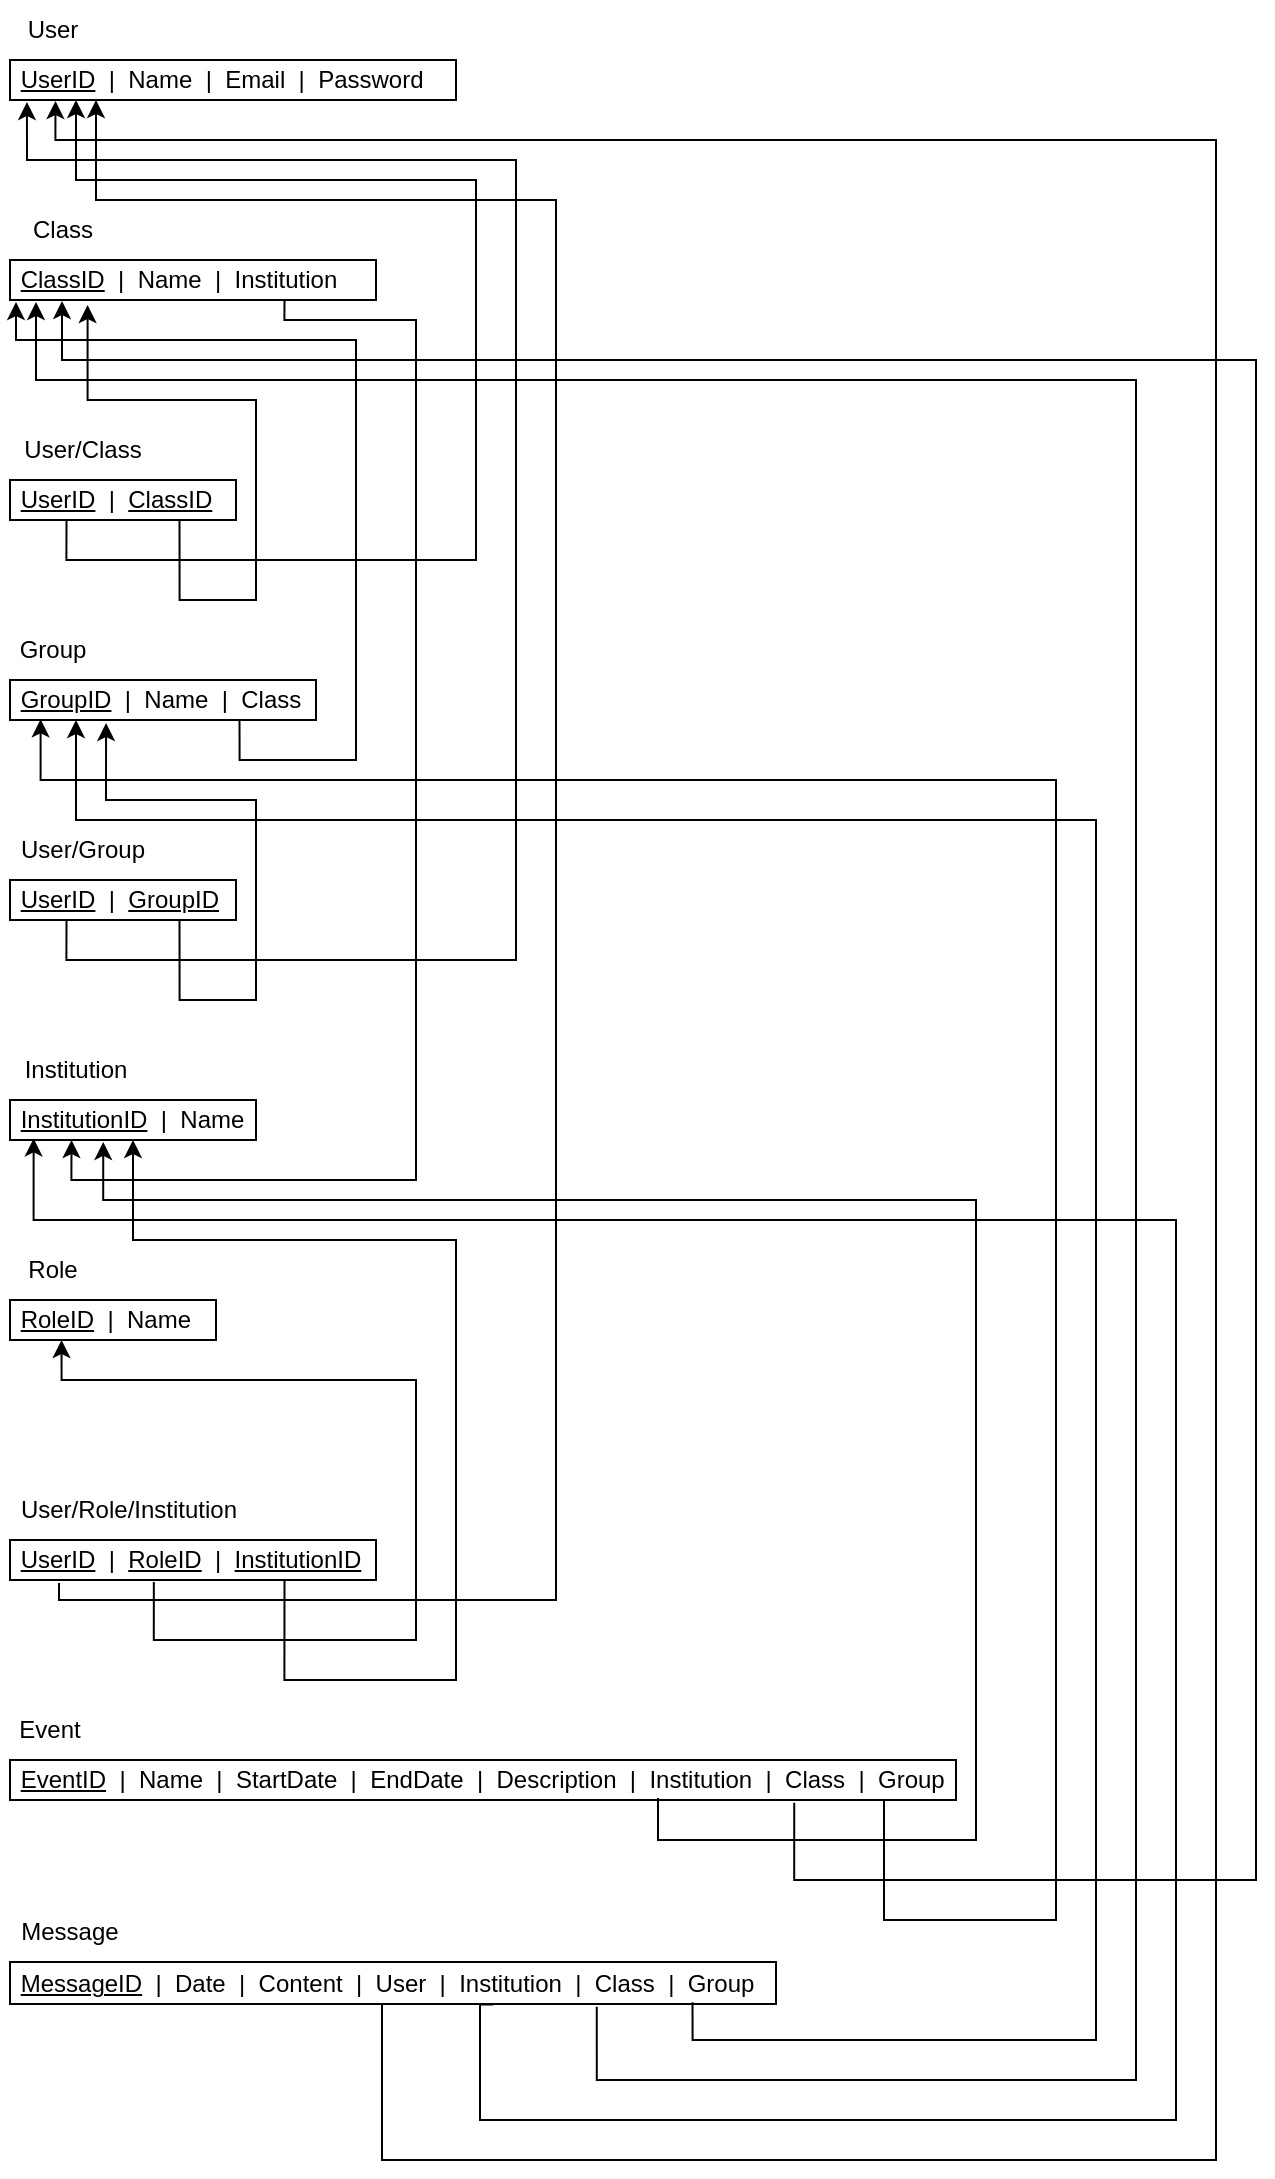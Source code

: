 <mxfile version="22.0.8" type="device">
  <diagram name="Página-1" id="19Zhi5O5k8DgSj4-5h5B">
    <mxGraphModel dx="1564" dy="1476" grid="1" gridSize="10" guides="1" tooltips="1" connect="1" arrows="1" fold="1" page="1" pageScale="1" pageWidth="827" pageHeight="1169" math="0" shadow="0">
      <root>
        <mxCell id="0" />
        <mxCell id="1" parent="0" />
        <mxCell id="JPVbqZkW42GB4A-IHccY-2" value="&amp;nbsp;&lt;u&gt;GroupID&lt;/u&gt;&amp;nbsp; |&amp;nbsp; Name&amp;nbsp; |&amp;nbsp; Class " style="rounded=0;whiteSpace=wrap;html=1;align=left;" parent="1" vertex="1">
          <mxGeometry x="-563" y="320" width="153" height="20" as="geometry" />
        </mxCell>
        <mxCell id="JPVbqZkW42GB4A-IHccY-3" value="Group" style="text;html=1;strokeColor=none;fillColor=none;align=center;verticalAlign=middle;whiteSpace=wrap;rounded=0;" parent="1" vertex="1">
          <mxGeometry x="-563" y="290" width="43" height="30" as="geometry" />
        </mxCell>
        <mxCell id="JPVbqZkW42GB4A-IHccY-4" value="&amp;nbsp;&lt;u&gt;InstitutionID&lt;/u&gt;&amp;nbsp; |&amp;nbsp; Name&amp;nbsp; " style="rounded=0;whiteSpace=wrap;html=1;align=left;" parent="1" vertex="1">
          <mxGeometry x="-563" y="530" width="123" height="20" as="geometry" />
        </mxCell>
        <mxCell id="JPVbqZkW42GB4A-IHccY-5" value="Institution" style="text;html=1;strokeColor=none;fillColor=none;align=center;verticalAlign=middle;whiteSpace=wrap;rounded=0;" parent="1" vertex="1">
          <mxGeometry x="-560.5" y="500" width="60" height="30" as="geometry" />
        </mxCell>
        <mxCell id="JPVbqZkW42GB4A-IHccY-6" value="&amp;nbsp;&lt;u&gt;RoleID&lt;/u&gt;&amp;nbsp; |&amp;nbsp; Name " style="rounded=0;whiteSpace=wrap;html=1;align=left;" parent="1" vertex="1">
          <mxGeometry x="-563" y="630" width="103" height="20" as="geometry" />
        </mxCell>
        <mxCell id="JPVbqZkW42GB4A-IHccY-7" value="Role" style="text;html=1;strokeColor=none;fillColor=none;align=center;verticalAlign=middle;whiteSpace=wrap;rounded=0;" parent="1" vertex="1">
          <mxGeometry x="-563" y="600" width="43" height="30" as="geometry" />
        </mxCell>
        <mxCell id="JPVbqZkW42GB4A-IHccY-8" value="&amp;nbsp;&lt;u&gt;EventID&lt;/u&gt;&amp;nbsp; |&amp;nbsp; Name&amp;nbsp; |&amp;nbsp; StartDate&amp;nbsp; |&amp;nbsp; EndDate&amp;nbsp; |&amp;nbsp; Description&amp;nbsp; |&amp;nbsp; Institution&amp;nbsp; |&amp;nbsp; Class&amp;nbsp; |&amp;nbsp; Group " style="rounded=0;whiteSpace=wrap;html=1;align=left;" parent="1" vertex="1">
          <mxGeometry x="-563" y="860" width="473" height="20" as="geometry" />
        </mxCell>
        <mxCell id="JPVbqZkW42GB4A-IHccY-9" value="Event" style="text;html=1;strokeColor=none;fillColor=none;align=center;verticalAlign=middle;whiteSpace=wrap;rounded=0;" parent="1" vertex="1">
          <mxGeometry x="-563" y="830" width="40" height="30" as="geometry" />
        </mxCell>
        <mxCell id="JPVbqZkW42GB4A-IHccY-24" value="&amp;nbsp;&lt;u&gt;UserID&lt;/u&gt;&amp;nbsp; |&amp;nbsp; Name&amp;nbsp; |&amp;nbsp; Email&amp;nbsp; |&amp;nbsp; Password&amp;nbsp; &amp;nbsp; " style="rounded=0;whiteSpace=wrap;html=1;align=left;" parent="1" vertex="1">
          <mxGeometry x="-563" y="10" width="223" height="20" as="geometry" />
        </mxCell>
        <mxCell id="JPVbqZkW42GB4A-IHccY-25" value="User" style="text;html=1;strokeColor=none;fillColor=none;align=center;verticalAlign=middle;whiteSpace=wrap;rounded=0;" parent="1" vertex="1">
          <mxGeometry x="-563" y="-20" width="43" height="30" as="geometry" />
        </mxCell>
        <mxCell id="JPVbqZkW42GB4A-IHccY-26" value="Message" style="text;html=1;strokeColor=none;fillColor=none;align=center;verticalAlign=middle;whiteSpace=wrap;rounded=0;" parent="1" vertex="1">
          <mxGeometry x="-563" y="930" width="60" height="31" as="geometry" />
        </mxCell>
        <mxCell id="JPVbqZkW42GB4A-IHccY-27" value="&amp;nbsp;&lt;u&gt;MessageID&lt;/u&gt;&amp;nbsp; |&amp;nbsp; Date&amp;nbsp; |&amp;nbsp; Content&amp;nbsp; |&amp;nbsp; User&amp;nbsp; |&amp;nbsp; Institution&amp;nbsp; |&amp;nbsp; Class&amp;nbsp; |&amp;nbsp; Group" style="rounded=0;whiteSpace=wrap;html=1;align=left;" parent="1" vertex="1">
          <mxGeometry x="-563" y="961" width="383" height="21" as="geometry" />
        </mxCell>
        <mxCell id="QiqEnCBX4vpI4zA-36jT-6" style="edgeStyle=orthogonalEdgeStyle;rounded=0;orthogonalLoop=1;jettySize=auto;html=1;exitX=0.75;exitY=1;exitDx=0;exitDy=0;entryX=0.25;entryY=1;entryDx=0;entryDy=0;" edge="1" parent="1" source="JPVbqZkW42GB4A-IHccY-36" target="JPVbqZkW42GB4A-IHccY-4">
          <mxGeometry relative="1" as="geometry">
            <Array as="points">
              <mxPoint x="-426" y="140" />
              <mxPoint x="-360" y="140" />
              <mxPoint x="-360" y="570" />
              <mxPoint x="-532" y="570" />
            </Array>
          </mxGeometry>
        </mxCell>
        <mxCell id="JPVbqZkW42GB4A-IHccY-36" value="&amp;nbsp;&lt;u&gt;ClassID&lt;/u&gt;&amp;nbsp; |&amp;nbsp; Name&amp;nbsp; |&amp;nbsp; Institution " style="rounded=0;whiteSpace=wrap;html=1;align=left;" parent="1" vertex="1">
          <mxGeometry x="-563" y="110" width="183" height="20" as="geometry" />
        </mxCell>
        <mxCell id="JPVbqZkW42GB4A-IHccY-37" value="Class" style="text;html=1;strokeColor=none;fillColor=none;align=center;verticalAlign=middle;whiteSpace=wrap;rounded=0;" parent="1" vertex="1">
          <mxGeometry x="-563" y="80" width="53" height="30" as="geometry" />
        </mxCell>
        <mxCell id="JPVbqZkW42GB4A-IHccY-60" value="&amp;nbsp;&lt;u&gt;UserID&lt;/u&gt;&amp;nbsp; |&amp;nbsp; &lt;u&gt;RoleID&lt;/u&gt;&amp;nbsp; |&amp;nbsp; &lt;u&gt;InstitutionID&lt;/u&gt;" style="rounded=0;whiteSpace=wrap;html=1;align=left;" parent="1" vertex="1">
          <mxGeometry x="-563" y="750" width="183" height="20" as="geometry" />
        </mxCell>
        <mxCell id="JPVbqZkW42GB4A-IHccY-61" value="User/Role/Institution" style="text;html=1;strokeColor=none;fillColor=none;align=center;verticalAlign=middle;whiteSpace=wrap;rounded=0;" parent="1" vertex="1">
          <mxGeometry x="-563" y="720" width="119" height="30" as="geometry" />
        </mxCell>
        <mxCell id="QiqEnCBX4vpI4zA-36jT-1" value="&amp;nbsp;&lt;u&gt;UserID&lt;/u&gt;&amp;nbsp; |&amp;nbsp; &lt;u&gt;ClassID&lt;/u&gt;" style="rounded=0;whiteSpace=wrap;html=1;align=left;" vertex="1" parent="1">
          <mxGeometry x="-563" y="220" width="113" height="20" as="geometry" />
        </mxCell>
        <mxCell id="QiqEnCBX4vpI4zA-36jT-2" value="User/Class" style="text;html=1;strokeColor=none;fillColor=none;align=center;verticalAlign=middle;whiteSpace=wrap;rounded=0;" vertex="1" parent="1">
          <mxGeometry x="-563" y="190" width="73" height="30" as="geometry" />
        </mxCell>
        <mxCell id="QiqEnCBX4vpI4zA-36jT-3" value="&amp;nbsp;&lt;u&gt;UserID&lt;/u&gt;&amp;nbsp; |&amp;nbsp; &lt;u&gt;GroupID&lt;/u&gt;" style="rounded=0;whiteSpace=wrap;html=1;align=left;" vertex="1" parent="1">
          <mxGeometry x="-563" y="420" width="113" height="20" as="geometry" />
        </mxCell>
        <mxCell id="QiqEnCBX4vpI4zA-36jT-4" value="User/Group" style="text;html=1;strokeColor=none;fillColor=none;align=center;verticalAlign=middle;whiteSpace=wrap;rounded=0;" vertex="1" parent="1">
          <mxGeometry x="-563" y="390" width="73" height="30" as="geometry" />
        </mxCell>
        <mxCell id="QiqEnCBX4vpI4zA-36jT-7" style="edgeStyle=orthogonalEdgeStyle;rounded=0;orthogonalLoop=1;jettySize=auto;html=1;exitX=0.75;exitY=1;exitDx=0;exitDy=0;" edge="1" parent="1" source="JPVbqZkW42GB4A-IHccY-2">
          <mxGeometry relative="1" as="geometry">
            <mxPoint x="-560" y="131" as="targetPoint" />
            <Array as="points">
              <mxPoint x="-448" y="360" />
              <mxPoint x="-390" y="360" />
              <mxPoint x="-390" y="150" />
              <mxPoint x="-560" y="150" />
              <mxPoint x="-560" y="131" />
            </Array>
          </mxGeometry>
        </mxCell>
        <mxCell id="QiqEnCBX4vpI4zA-36jT-8" value="" style="endArrow=classic;html=1;rounded=0;entryX=0.379;entryY=1.048;entryDx=0;entryDy=0;entryPerimeter=0;edgeStyle=orthogonalEdgeStyle;" edge="1" parent="1" target="JPVbqZkW42GB4A-IHccY-4">
          <mxGeometry width="50" height="50" relative="1" as="geometry">
            <mxPoint x="-239" y="879" as="sourcePoint" />
            <mxPoint x="-300" y="830" as="targetPoint" />
            <Array as="points">
              <mxPoint x="-239" y="900" />
              <mxPoint x="-80" y="900" />
              <mxPoint x="-80" y="580" />
              <mxPoint x="-516" y="580" />
            </Array>
          </mxGeometry>
        </mxCell>
        <mxCell id="QiqEnCBX4vpI4zA-36jT-9" value="" style="endArrow=classic;html=1;rounded=0;entryX=0.1;entryY=0.983;entryDx=0;entryDy=0;entryPerimeter=0;edgeStyle=orthogonalEdgeStyle;" edge="1" parent="1" target="JPVbqZkW42GB4A-IHccY-2">
          <mxGeometry width="50" height="50" relative="1" as="geometry">
            <mxPoint x="-126" y="880" as="sourcePoint" />
            <mxPoint x="-120" y="750" as="targetPoint" />
            <Array as="points">
              <mxPoint x="-126" y="940" />
              <mxPoint x="-40" y="940" />
              <mxPoint x="-40" y="370" />
              <mxPoint x="-548" y="370" />
            </Array>
          </mxGeometry>
        </mxCell>
        <mxCell id="QiqEnCBX4vpI4zA-36jT-10" value="" style="endArrow=classic;html=1;rounded=0;exitX=0.829;exitY=1.07;exitDx=0;exitDy=0;exitPerimeter=0;entryX=0.144;entryY=1.025;entryDx=0;entryDy=0;edgeStyle=orthogonalEdgeStyle;entryPerimeter=0;" edge="1" parent="1" source="JPVbqZkW42GB4A-IHccY-8" target="JPVbqZkW42GB4A-IHccY-36">
          <mxGeometry width="50" height="50" relative="1" as="geometry">
            <mxPoint x="-170" y="800" as="sourcePoint" />
            <mxPoint x="-120" y="750" as="targetPoint" />
            <Array as="points">
              <mxPoint x="-171" y="920" />
              <mxPoint x="60" y="920" />
              <mxPoint x="60" y="160" />
              <mxPoint x="-537" y="160" />
              <mxPoint x="-537" y="131" />
            </Array>
          </mxGeometry>
        </mxCell>
        <mxCell id="QiqEnCBX4vpI4zA-36jT-11" value="" style="endArrow=classic;html=1;rounded=0;exitX=0.891;exitY=0.959;exitDx=0;exitDy=0;exitPerimeter=0;edgeStyle=orthogonalEdgeStyle;" edge="1" parent="1" source="JPVbqZkW42GB4A-IHccY-27">
          <mxGeometry width="50" height="50" relative="1" as="geometry">
            <mxPoint x="-390" y="850" as="sourcePoint" />
            <mxPoint x="-530" y="340" as="targetPoint" />
            <Array as="points">
              <mxPoint x="-222" y="1000" />
              <mxPoint x="-20" y="1000" />
              <mxPoint x="-20" y="390" />
              <mxPoint x="-530" y="390" />
            </Array>
          </mxGeometry>
        </mxCell>
        <mxCell id="QiqEnCBX4vpI4zA-36jT-12" value="" style="endArrow=classic;html=1;rounded=0;exitX=0.766;exitY=1.068;exitDx=0;exitDy=0;exitPerimeter=0;edgeStyle=orthogonalEdgeStyle;" edge="1" parent="1" source="JPVbqZkW42GB4A-IHccY-27">
          <mxGeometry width="50" height="50" relative="1" as="geometry">
            <mxPoint x="-390" y="850" as="sourcePoint" />
            <mxPoint x="-550" y="131" as="targetPoint" />
            <Array as="points">
              <mxPoint x="-270" y="1020" />
              <mxPoint y="1020" />
              <mxPoint y="170" />
              <mxPoint x="-550" y="170" />
            </Array>
          </mxGeometry>
        </mxCell>
        <mxCell id="QiqEnCBX4vpI4zA-36jT-13" value="" style="endArrow=classic;html=1;rounded=0;exitX=0.631;exitY=1.012;exitDx=0;exitDy=0;exitPerimeter=0;entryX=0.096;entryY=0.962;entryDx=0;entryDy=0;entryPerimeter=0;edgeStyle=orthogonalEdgeStyle;" edge="1" parent="1" source="JPVbqZkW42GB4A-IHccY-27" target="JPVbqZkW42GB4A-IHccY-4">
          <mxGeometry width="50" height="50" relative="1" as="geometry">
            <mxPoint x="-390" y="850" as="sourcePoint" />
            <mxPoint x="-340" y="800" as="targetPoint" />
            <Array as="points">
              <mxPoint x="-328" y="1040" />
              <mxPoint x="20" y="1040" />
              <mxPoint x="20" y="590" />
              <mxPoint x="-551" y="590" />
            </Array>
          </mxGeometry>
        </mxCell>
        <mxCell id="QiqEnCBX4vpI4zA-36jT-14" value="" style="endArrow=classic;html=1;rounded=0;exitX=0.5;exitY=1;exitDx=0;exitDy=0;entryX=0.102;entryY=1.025;entryDx=0;entryDy=0;entryPerimeter=0;edgeStyle=orthogonalEdgeStyle;" edge="1" parent="1" source="JPVbqZkW42GB4A-IHccY-27" target="JPVbqZkW42GB4A-IHccY-24">
          <mxGeometry width="50" height="50" relative="1" as="geometry">
            <mxPoint x="-390" y="850" as="sourcePoint" />
            <mxPoint x="-340" y="800" as="targetPoint" />
            <Array as="points">
              <mxPoint x="-377" y="1060" />
              <mxPoint x="40" y="1060" />
              <mxPoint x="40" y="50" />
              <mxPoint x="-541" y="50" />
            </Array>
          </mxGeometry>
        </mxCell>
        <mxCell id="QiqEnCBX4vpI4zA-36jT-17" value="" style="endArrow=classic;html=1;rounded=0;exitX=0.25;exitY=1;exitDx=0;exitDy=0;edgeStyle=orthogonalEdgeStyle;" edge="1" parent="1" source="QiqEnCBX4vpI4zA-36jT-1">
          <mxGeometry width="50" height="50" relative="1" as="geometry">
            <mxPoint x="-400" y="140" as="sourcePoint" />
            <mxPoint x="-530" y="30" as="targetPoint" />
            <Array as="points">
              <mxPoint x="-535" y="260" />
              <mxPoint x="-330" y="260" />
              <mxPoint x="-330" y="70" />
              <mxPoint x="-530" y="70" />
            </Array>
          </mxGeometry>
        </mxCell>
        <mxCell id="QiqEnCBX4vpI4zA-36jT-18" value="" style="endArrow=classic;html=1;rounded=0;exitX=0.75;exitY=1;exitDx=0;exitDy=0;entryX=0.212;entryY=1.125;entryDx=0;entryDy=0;entryPerimeter=0;edgeStyle=orthogonalEdgeStyle;" edge="1" parent="1" source="QiqEnCBX4vpI4zA-36jT-1" target="JPVbqZkW42GB4A-IHccY-36">
          <mxGeometry width="50" height="50" relative="1" as="geometry">
            <mxPoint x="-400" y="140" as="sourcePoint" />
            <mxPoint x="-350" y="90" as="targetPoint" />
            <Array as="points">
              <mxPoint x="-478" y="280" />
              <mxPoint x="-440" y="280" />
              <mxPoint x="-440" y="180" />
              <mxPoint x="-524" y="180" />
            </Array>
          </mxGeometry>
        </mxCell>
        <mxCell id="QiqEnCBX4vpI4zA-36jT-19" value="" style="endArrow=classic;html=1;rounded=0;exitX=0.25;exitY=1;exitDx=0;exitDy=0;entryX=0.038;entryY=1.05;entryDx=0;entryDy=0;entryPerimeter=0;edgeStyle=orthogonalEdgeStyle;" edge="1" parent="1" source="QiqEnCBX4vpI4zA-36jT-3" target="JPVbqZkW42GB4A-IHccY-24">
          <mxGeometry width="50" height="50" relative="1" as="geometry">
            <mxPoint x="-400" y="470" as="sourcePoint" />
            <mxPoint x="-350" y="420" as="targetPoint" />
            <Array as="points">
              <mxPoint x="-535" y="460" />
              <mxPoint x="-310" y="460" />
              <mxPoint x="-310" y="60" />
              <mxPoint x="-555" y="60" />
            </Array>
          </mxGeometry>
        </mxCell>
        <mxCell id="QiqEnCBX4vpI4zA-36jT-20" value="" style="endArrow=classic;html=1;rounded=0;exitX=0.75;exitY=1;exitDx=0;exitDy=0;entryX=0.314;entryY=1.075;entryDx=0;entryDy=0;entryPerimeter=0;edgeStyle=orthogonalEdgeStyle;" edge="1" parent="1" source="QiqEnCBX4vpI4zA-36jT-3" target="JPVbqZkW42GB4A-IHccY-2">
          <mxGeometry width="50" height="50" relative="1" as="geometry">
            <mxPoint x="-400" y="470" as="sourcePoint" />
            <mxPoint x="-350" y="420" as="targetPoint" />
            <Array as="points">
              <mxPoint x="-478" y="480" />
              <mxPoint x="-440" y="480" />
              <mxPoint x="-440" y="380" />
              <mxPoint x="-515" y="380" />
            </Array>
          </mxGeometry>
        </mxCell>
        <mxCell id="QiqEnCBX4vpI4zA-36jT-21" value="" style="endArrow=classic;html=1;rounded=0;exitX=0.393;exitY=1.05;exitDx=0;exitDy=0;exitPerimeter=0;entryX=0.25;entryY=1;entryDx=0;entryDy=0;edgeStyle=orthogonalEdgeStyle;" edge="1" parent="1" source="JPVbqZkW42GB4A-IHccY-60" target="JPVbqZkW42GB4A-IHccY-6">
          <mxGeometry width="50" height="50" relative="1" as="geometry">
            <mxPoint x="-400" y="780" as="sourcePoint" />
            <mxPoint x="-350" y="730" as="targetPoint" />
            <Array as="points">
              <mxPoint x="-491" y="800" />
              <mxPoint x="-360" y="800" />
              <mxPoint x="-360" y="670" />
              <mxPoint x="-537" y="670" />
            </Array>
          </mxGeometry>
        </mxCell>
        <mxCell id="QiqEnCBX4vpI4zA-36jT-22" value="" style="endArrow=classic;html=1;rounded=0;exitX=0.75;exitY=1;exitDx=0;exitDy=0;entryX=0.5;entryY=1;entryDx=0;entryDy=0;edgeStyle=orthogonalEdgeStyle;" edge="1" parent="1" source="JPVbqZkW42GB4A-IHccY-60" target="JPVbqZkW42GB4A-IHccY-4">
          <mxGeometry width="50" height="50" relative="1" as="geometry">
            <mxPoint x="-400" y="780" as="sourcePoint" />
            <mxPoint x="-350" y="730" as="targetPoint" />
            <Array as="points">
              <mxPoint x="-426" y="820" />
              <mxPoint x="-340" y="820" />
              <mxPoint x="-340" y="600" />
              <mxPoint x="-501" y="600" />
            </Array>
          </mxGeometry>
        </mxCell>
        <mxCell id="QiqEnCBX4vpI4zA-36jT-23" value="" style="endArrow=classic;html=1;rounded=0;exitX=0.134;exitY=1.075;exitDx=0;exitDy=0;exitPerimeter=0;edgeStyle=orthogonalEdgeStyle;" edge="1" parent="1" source="JPVbqZkW42GB4A-IHccY-60">
          <mxGeometry width="50" height="50" relative="1" as="geometry">
            <mxPoint x="-400" y="780" as="sourcePoint" />
            <mxPoint x="-520" y="30" as="targetPoint" />
            <Array as="points">
              <mxPoint x="-538" y="780" />
              <mxPoint x="-290" y="780" />
              <mxPoint x="-290" y="80" />
              <mxPoint x="-520" y="80" />
            </Array>
          </mxGeometry>
        </mxCell>
      </root>
    </mxGraphModel>
  </diagram>
</mxfile>

